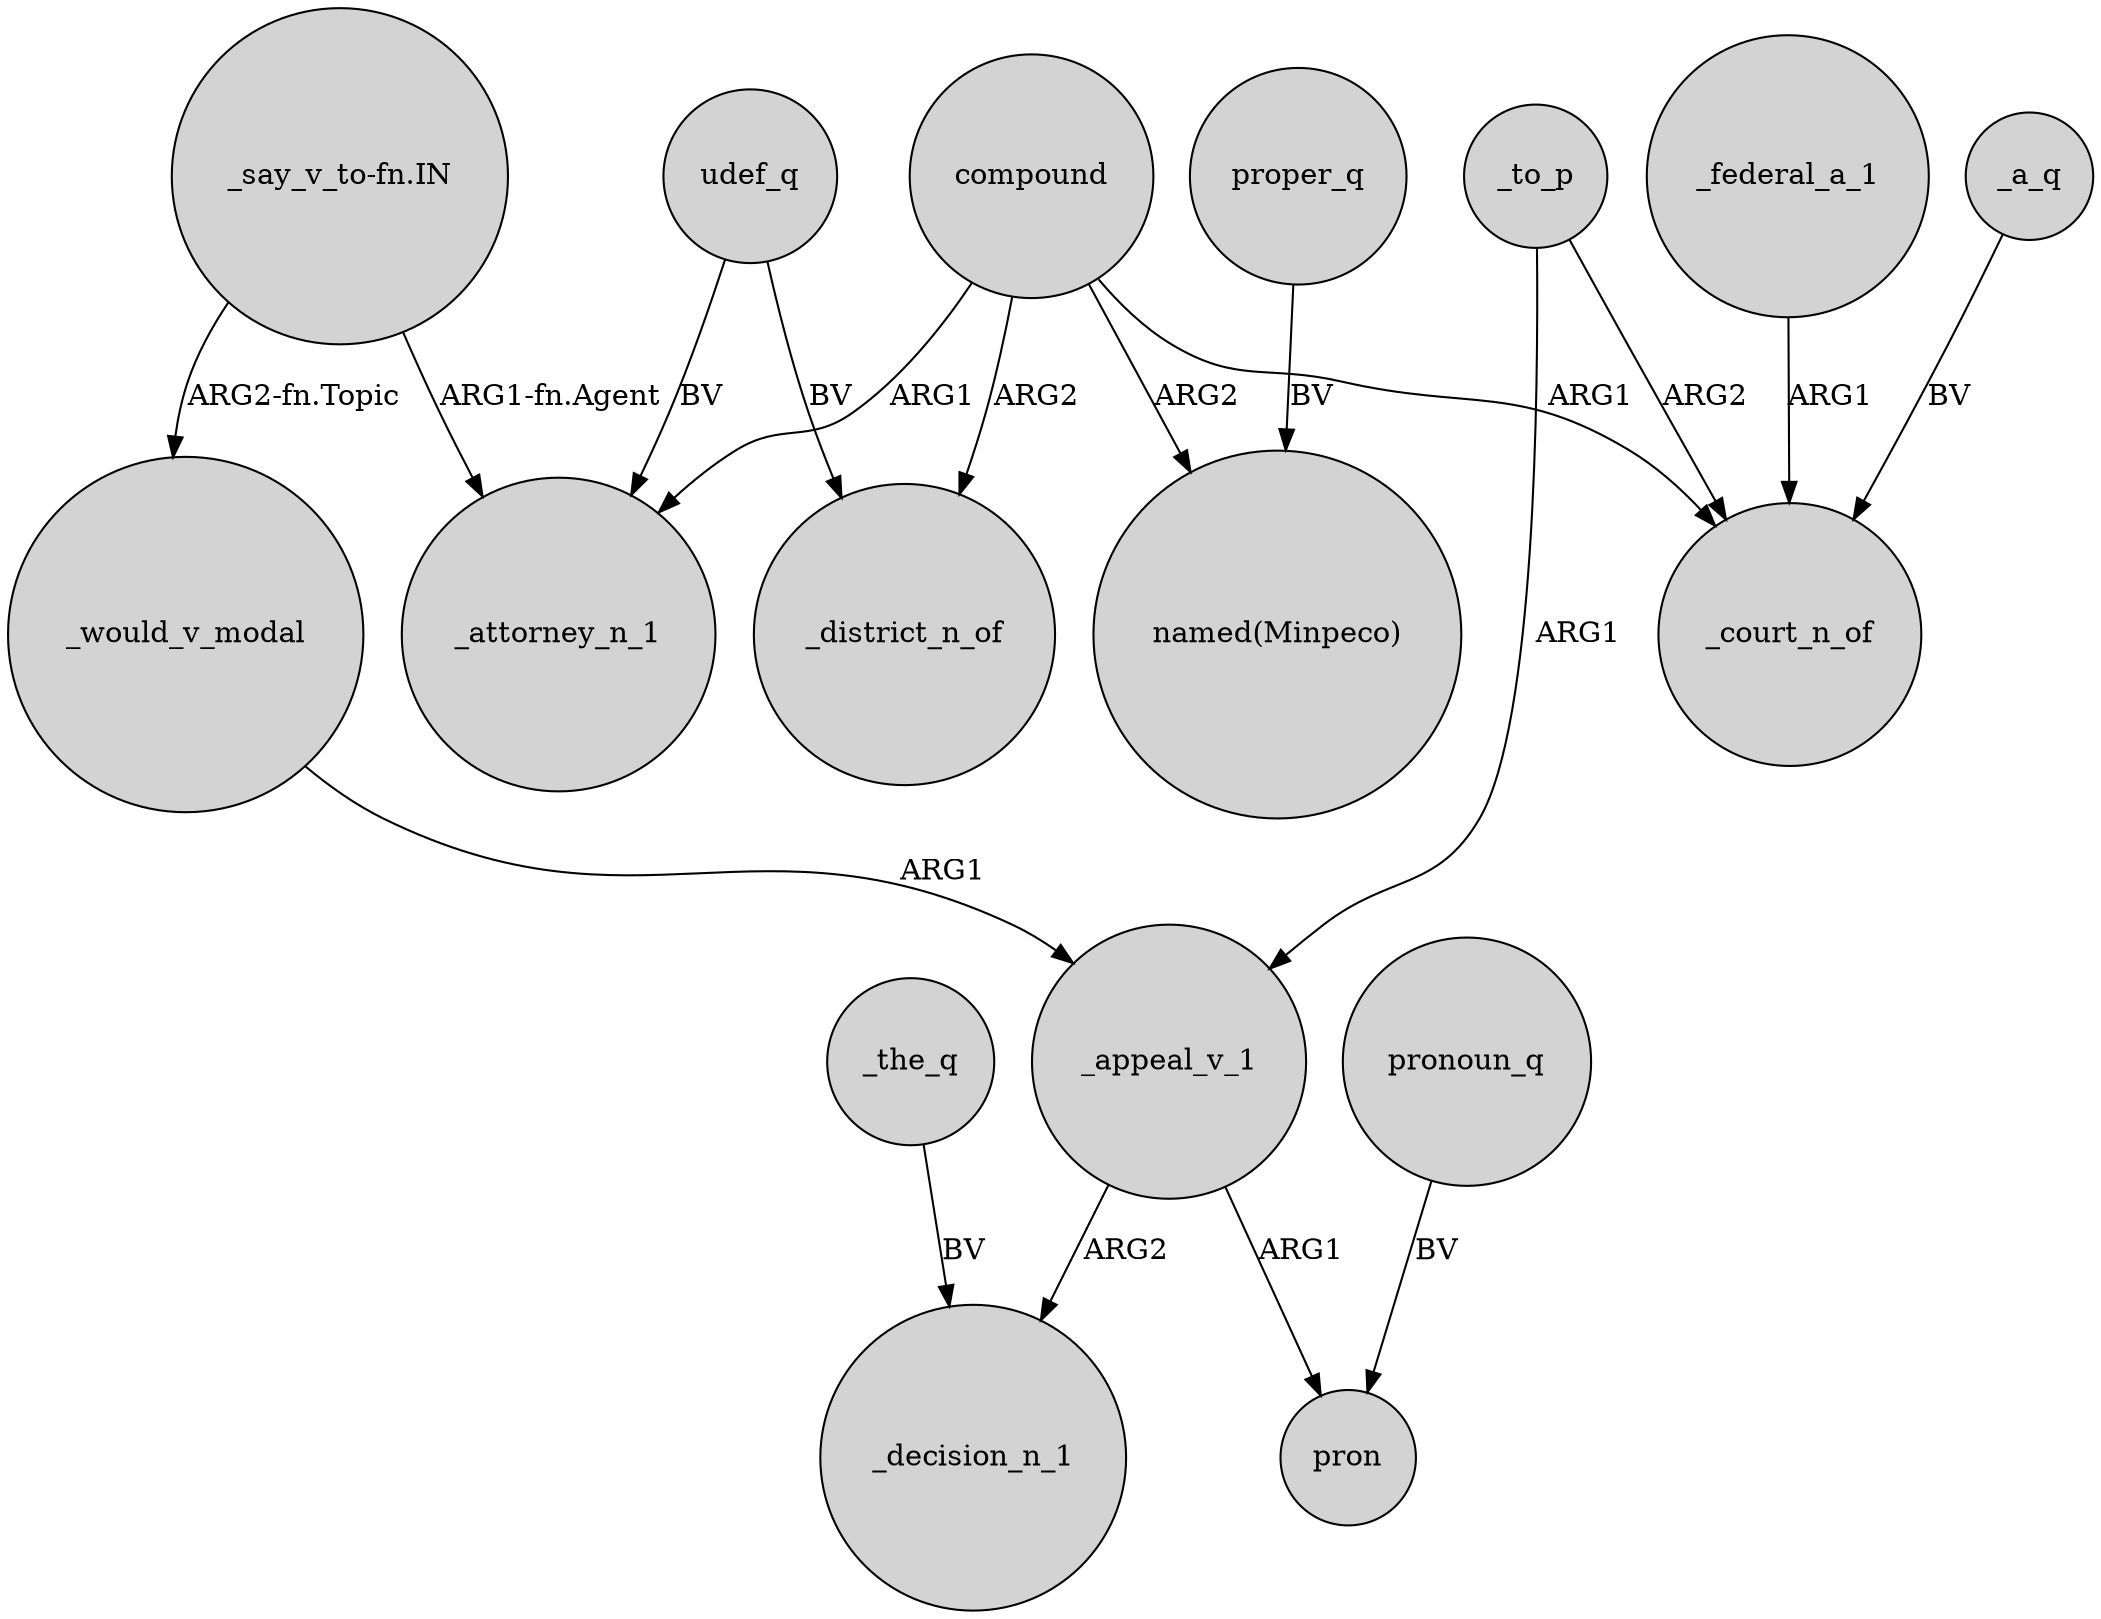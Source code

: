 digraph {
	node [shape=circle style=filled]
	compound -> _attorney_n_1 [label=ARG1]
	udef_q -> _attorney_n_1 [label=BV]
	"_say_v_to-fn.IN" -> _would_v_modal [label="ARG2-fn.Topic"]
	_the_q -> _decision_n_1 [label=BV]
	_would_v_modal -> _appeal_v_1 [label=ARG1]
	compound -> "named(Minpeco)" [label=ARG2]
	_appeal_v_1 -> pron [label=ARG1]
	_federal_a_1 -> _court_n_of [label=ARG1]
	compound -> _district_n_of [label=ARG2]
	_a_q -> _court_n_of [label=BV]
	udef_q -> _district_n_of [label=BV]
	_to_p -> _court_n_of [label=ARG2]
	proper_q -> "named(Minpeco)" [label=BV]
	_appeal_v_1 -> _decision_n_1 [label=ARG2]
	compound -> _court_n_of [label=ARG1]
	_to_p -> _appeal_v_1 [label=ARG1]
	"_say_v_to-fn.IN" -> _attorney_n_1 [label="ARG1-fn.Agent"]
	pronoun_q -> pron [label=BV]
}
